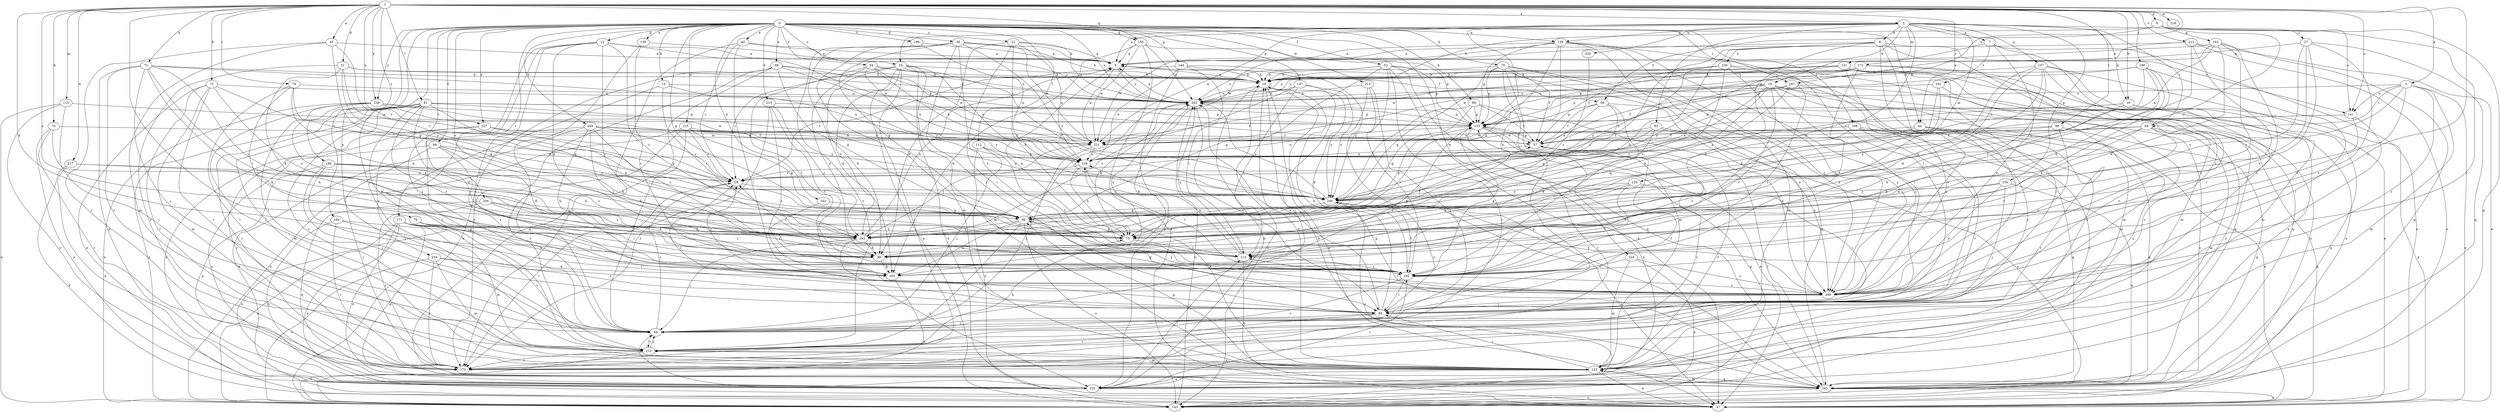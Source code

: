 strict digraph  {
0;
1;
2;
5;
6;
7;
8;
9;
12;
14;
16;
18;
19;
21;
24;
27;
28;
30;
31;
38;
39;
40;
44;
45;
47;
49;
52;
54;
56;
57;
66;
70;
71;
73;
74;
75;
76;
78;
80;
81;
83;
84;
85;
94;
99;
101;
103;
108;
112;
113;
115;
120;
121;
123;
129;
134;
139;
141;
143;
144;
147;
150;
153;
155;
157;
162;
163;
164;
171;
172;
173;
183;
186;
188;
190;
191;
192;
202;
204;
210;
211;
212;
213;
215;
216;
217;
218;
220;
221;
227;
230;
231;
234;
238;
240;
244;
247;
249;
0 -> 12  [label=b];
0 -> 14  [label=b];
0 -> 21  [label=c];
0 -> 24  [label=c];
0 -> 30  [label=d];
0 -> 39  [label=e];
0 -> 40  [label=e];
0 -> 44  [label=e];
0 -> 49  [label=f];
0 -> 52  [label=f];
0 -> 54  [label=f];
0 -> 66  [label=g];
0 -> 70  [label=h];
0 -> 94  [label=j];
0 -> 99  [label=k];
0 -> 101  [label=k];
0 -> 108  [label=l];
0 -> 112  [label=l];
0 -> 129  [label=n];
0 -> 139  [label=o];
0 -> 144  [label=p];
0 -> 147  [label=p];
0 -> 155  [label=q];
0 -> 164  [label=r];
0 -> 171  [label=r];
0 -> 183  [label=s];
0 -> 186  [label=t];
0 -> 202  [label=u];
0 -> 204  [label=v];
0 -> 210  [label=v];
0 -> 213  [label=w];
0 -> 215  [label=w];
0 -> 216  [label=w];
0 -> 227  [label=x];
0 -> 234  [label=y];
0 -> 238  [label=y];
0 -> 244  [label=z];
0 -> 247  [label=z];
1 -> 2  [label=a];
1 -> 5  [label=a];
1 -> 6  [label=a];
1 -> 16  [label=b];
1 -> 31  [label=d];
1 -> 38  [label=d];
1 -> 44  [label=e];
1 -> 45  [label=e];
1 -> 71  [label=h];
1 -> 73  [label=h];
1 -> 74  [label=h];
1 -> 76  [label=i];
1 -> 78  [label=i];
1 -> 80  [label=i];
1 -> 81  [label=i];
1 -> 115  [label=m];
1 -> 141  [label=o];
1 -> 155  [label=q];
1 -> 183  [label=s];
1 -> 188  [label=t];
1 -> 190  [label=t];
1 -> 211  [label=v];
1 -> 217  [label=w];
1 -> 218  [label=w];
1 -> 227  [label=x];
1 -> 238  [label=y];
1 -> 247  [label=z];
1 -> 249  [label=z];
2 -> 7  [label=a];
2 -> 8  [label=a];
2 -> 9  [label=a];
2 -> 16  [label=b];
2 -> 18  [label=b];
2 -> 24  [label=c];
2 -> 75  [label=h];
2 -> 83  [label=i];
2 -> 84  [label=i];
2 -> 120  [label=m];
2 -> 121  [label=m];
2 -> 129  [label=n];
2 -> 141  [label=o];
2 -> 150  [label=p];
2 -> 153  [label=p];
2 -> 157  [label=q];
2 -> 220  [label=w];
2 -> 221  [label=w];
5 -> 38  [label=d];
5 -> 47  [label=e];
5 -> 84  [label=i];
5 -> 123  [label=m];
5 -> 141  [label=o];
5 -> 202  [label=u];
5 -> 240  [label=y];
5 -> 249  [label=z];
6 -> 19  [label=b];
6 -> 27  [label=c];
6 -> 56  [label=f];
6 -> 85  [label=i];
6 -> 162  [label=q];
6 -> 163  [label=q];
6 -> 240  [label=y];
7 -> 47  [label=e];
7 -> 172  [label=r];
7 -> 173  [label=r];
7 -> 191  [label=t];
7 -> 249  [label=z];
8 -> 38  [label=d];
8 -> 75  [label=h];
8 -> 85  [label=i];
8 -> 141  [label=o];
8 -> 183  [label=s];
8 -> 212  [label=v];
8 -> 221  [label=w];
8 -> 230  [label=x];
8 -> 231  [label=x];
9 -> 19  [label=b];
9 -> 56  [label=f];
9 -> 202  [label=u];
9 -> 221  [label=w];
12 -> 9  [label=a];
12 -> 38  [label=d];
12 -> 94  [label=j];
12 -> 113  [label=l];
12 -> 183  [label=s];
12 -> 212  [label=v];
12 -> 221  [label=w];
12 -> 249  [label=z];
14 -> 183  [label=s];
14 -> 202  [label=u];
14 -> 212  [label=v];
14 -> 240  [label=y];
16 -> 47  [label=e];
16 -> 103  [label=k];
16 -> 134  [label=n];
16 -> 153  [label=p];
16 -> 163  [label=q];
18 -> 28  [label=c];
18 -> 75  [label=h];
18 -> 123  [label=m];
18 -> 134  [label=n];
18 -> 143  [label=o];
18 -> 153  [label=p];
18 -> 192  [label=t];
18 -> 202  [label=u];
18 -> 231  [label=x];
18 -> 249  [label=z];
19 -> 9  [label=a];
19 -> 47  [label=e];
19 -> 143  [label=o];
19 -> 163  [label=q];
19 -> 202  [label=u];
21 -> 9  [label=a];
21 -> 38  [label=d];
21 -> 75  [label=h];
21 -> 85  [label=i];
21 -> 134  [label=n];
21 -> 202  [label=u];
24 -> 19  [label=b];
24 -> 28  [label=c];
24 -> 38  [label=d];
24 -> 47  [label=e];
24 -> 123  [label=m];
24 -> 134  [label=n];
24 -> 143  [label=o];
24 -> 173  [label=r];
24 -> 183  [label=s];
24 -> 240  [label=y];
27 -> 9  [label=a];
27 -> 113  [label=l];
27 -> 163  [label=q];
27 -> 183  [label=s];
27 -> 192  [label=t];
27 -> 249  [label=z];
28 -> 173  [label=r];
28 -> 240  [label=y];
30 -> 9  [label=a];
30 -> 19  [label=b];
30 -> 66  [label=g];
30 -> 85  [label=i];
30 -> 103  [label=k];
30 -> 123  [label=m];
30 -> 192  [label=t];
30 -> 221  [label=w];
30 -> 240  [label=y];
31 -> 19  [label=b];
31 -> 28  [label=c];
31 -> 38  [label=d];
31 -> 173  [label=r];
31 -> 202  [label=u];
31 -> 240  [label=y];
38 -> 28  [label=c];
38 -> 103  [label=k];
38 -> 202  [label=u];
39 -> 19  [label=b];
39 -> 66  [label=g];
39 -> 134  [label=n];
39 -> 143  [label=o];
39 -> 153  [label=p];
39 -> 163  [label=q];
39 -> 173  [label=r];
40 -> 9  [label=a];
40 -> 28  [label=c];
40 -> 85  [label=i];
40 -> 173  [label=r];
40 -> 202  [label=u];
44 -> 47  [label=e];
44 -> 163  [label=q];
44 -> 173  [label=r];
44 -> 192  [label=t];
44 -> 221  [label=w];
45 -> 9  [label=a];
45 -> 28  [label=c];
45 -> 66  [label=g];
45 -> 123  [label=m];
45 -> 173  [label=r];
49 -> 38  [label=d];
49 -> 75  [label=h];
49 -> 134  [label=n];
49 -> 173  [label=r];
49 -> 231  [label=x];
49 -> 249  [label=z];
52 -> 19  [label=b];
52 -> 47  [label=e];
52 -> 66  [label=g];
52 -> 153  [label=p];
52 -> 163  [label=q];
52 -> 173  [label=r];
52 -> 202  [label=u];
52 -> 240  [label=y];
52 -> 249  [label=z];
54 -> 19  [label=b];
54 -> 38  [label=d];
54 -> 134  [label=n];
54 -> 192  [label=t];
54 -> 202  [label=u];
54 -> 221  [label=w];
54 -> 240  [label=y];
56 -> 57  [label=f];
56 -> 66  [label=g];
56 -> 134  [label=n];
56 -> 153  [label=p];
56 -> 192  [label=t];
56 -> 231  [label=x];
57 -> 134  [label=n];
57 -> 153  [label=p];
57 -> 173  [label=r];
66 -> 75  [label=h];
66 -> 103  [label=k];
66 -> 143  [label=o];
66 -> 153  [label=p];
66 -> 183  [label=s];
66 -> 202  [label=u];
66 -> 212  [label=v];
66 -> 249  [label=z];
70 -> 19  [label=b];
70 -> 57  [label=f];
70 -> 66  [label=g];
70 -> 85  [label=i];
70 -> 123  [label=m];
70 -> 153  [label=p];
70 -> 163  [label=q];
70 -> 249  [label=z];
71 -> 19  [label=b];
71 -> 94  [label=j];
71 -> 113  [label=l];
71 -> 134  [label=n];
71 -> 183  [label=s];
71 -> 192  [label=t];
71 -> 212  [label=v];
71 -> 231  [label=x];
73 -> 47  [label=e];
73 -> 66  [label=g];
73 -> 123  [label=m];
73 -> 173  [label=r];
73 -> 183  [label=s];
73 -> 202  [label=u];
73 -> 212  [label=v];
74 -> 75  [label=h];
74 -> 173  [label=r];
74 -> 221  [label=w];
74 -> 231  [label=x];
75 -> 113  [label=l];
76 -> 75  [label=h];
76 -> 103  [label=k];
76 -> 113  [label=l];
76 -> 231  [label=x];
78 -> 66  [label=g];
78 -> 75  [label=h];
78 -> 103  [label=k];
78 -> 202  [label=u];
78 -> 212  [label=v];
80 -> 28  [label=c];
80 -> 163  [label=q];
80 -> 221  [label=w];
80 -> 249  [label=z];
81 -> 38  [label=d];
81 -> 57  [label=f];
81 -> 75  [label=h];
81 -> 103  [label=k];
81 -> 123  [label=m];
81 -> 134  [label=n];
81 -> 143  [label=o];
81 -> 153  [label=p];
81 -> 173  [label=r];
81 -> 192  [label=t];
81 -> 212  [label=v];
83 -> 28  [label=c];
83 -> 38  [label=d];
83 -> 57  [label=f];
83 -> 143  [label=o];
83 -> 249  [label=z];
84 -> 38  [label=d];
84 -> 47  [label=e];
84 -> 57  [label=f];
84 -> 75  [label=h];
84 -> 123  [label=m];
84 -> 192  [label=t];
84 -> 221  [label=w];
85 -> 19  [label=b];
85 -> 28  [label=c];
85 -> 94  [label=j];
85 -> 173  [label=r];
85 -> 202  [label=u];
85 -> 240  [label=y];
94 -> 28  [label=c];
94 -> 57  [label=f];
94 -> 212  [label=v];
99 -> 57  [label=f];
99 -> 66  [label=g];
99 -> 153  [label=p];
99 -> 240  [label=y];
99 -> 249  [label=z];
101 -> 66  [label=g];
101 -> 192  [label=t];
103 -> 28  [label=c];
103 -> 143  [label=o];
103 -> 153  [label=p];
108 -> 57  [label=f];
108 -> 66  [label=g];
108 -> 94  [label=j];
108 -> 163  [label=q];
108 -> 212  [label=v];
112 -> 94  [label=j];
112 -> 134  [label=n];
112 -> 143  [label=o];
112 -> 192  [label=t];
113 -> 9  [label=a];
113 -> 134  [label=n];
113 -> 163  [label=q];
113 -> 192  [label=t];
113 -> 202  [label=u];
115 -> 94  [label=j];
115 -> 143  [label=o];
115 -> 153  [label=p];
115 -> 231  [label=x];
120 -> 75  [label=h];
120 -> 85  [label=i];
120 -> 183  [label=s];
120 -> 192  [label=t];
120 -> 240  [label=y];
121 -> 19  [label=b];
121 -> 85  [label=i];
121 -> 123  [label=m];
121 -> 143  [label=o];
121 -> 163  [label=q];
121 -> 202  [label=u];
121 -> 221  [label=w];
121 -> 240  [label=y];
121 -> 249  [label=z];
123 -> 19  [label=b];
123 -> 47  [label=e];
123 -> 57  [label=f];
123 -> 66  [label=g];
123 -> 85  [label=i];
123 -> 134  [label=n];
123 -> 163  [label=q];
123 -> 212  [label=v];
123 -> 231  [label=x];
129 -> 9  [label=a];
129 -> 66  [label=g];
129 -> 75  [label=h];
129 -> 85  [label=i];
129 -> 94  [label=j];
129 -> 123  [label=m];
129 -> 153  [label=p];
129 -> 221  [label=w];
129 -> 249  [label=z];
134 -> 28  [label=c];
134 -> 75  [label=h];
134 -> 192  [label=t];
139 -> 9  [label=a];
139 -> 94  [label=j];
139 -> 192  [label=t];
141 -> 57  [label=f];
141 -> 85  [label=i];
141 -> 113  [label=l];
141 -> 134  [label=n];
143 -> 153  [label=p];
143 -> 202  [label=u];
144 -> 19  [label=b];
144 -> 28  [label=c];
144 -> 113  [label=l];
144 -> 134  [label=n];
144 -> 163  [label=q];
144 -> 231  [label=x];
147 -> 94  [label=j];
147 -> 113  [label=l];
147 -> 183  [label=s];
147 -> 202  [label=u];
147 -> 240  [label=y];
150 -> 94  [label=j];
150 -> 113  [label=l];
150 -> 163  [label=q];
150 -> 240  [label=y];
150 -> 249  [label=z];
153 -> 47  [label=e];
153 -> 57  [label=f];
153 -> 134  [label=n];
153 -> 173  [label=r];
153 -> 231  [label=x];
155 -> 9  [label=a];
155 -> 47  [label=e];
155 -> 103  [label=k];
155 -> 153  [label=p];
155 -> 202  [label=u];
155 -> 221  [label=w];
157 -> 19  [label=b];
157 -> 38  [label=d];
157 -> 47  [label=e];
157 -> 75  [label=h];
157 -> 113  [label=l];
157 -> 123  [label=m];
157 -> 183  [label=s];
157 -> 231  [label=x];
162 -> 9  [label=a];
162 -> 38  [label=d];
162 -> 134  [label=n];
162 -> 163  [label=q];
162 -> 192  [label=t];
162 -> 202  [label=u];
162 -> 249  [label=z];
163 -> 19  [label=b];
163 -> 47  [label=e];
163 -> 57  [label=f];
163 -> 123  [label=m];
163 -> 143  [label=o];
164 -> 85  [label=i];
164 -> 173  [label=r];
164 -> 183  [label=s];
164 -> 231  [label=x];
171 -> 47  [label=e];
171 -> 75  [label=h];
171 -> 113  [label=l];
171 -> 123  [label=m];
171 -> 143  [label=o];
171 -> 163  [label=q];
171 -> 192  [label=t];
171 -> 212  [label=v];
171 -> 231  [label=x];
172 -> 19  [label=b];
172 -> 143  [label=o];
172 -> 153  [label=p];
172 -> 163  [label=q];
172 -> 192  [label=t];
172 -> 202  [label=u];
172 -> 221  [label=w];
183 -> 9  [label=a];
183 -> 38  [label=d];
183 -> 57  [label=f];
183 -> 94  [label=j];
183 -> 231  [label=x];
186 -> 9  [label=a];
186 -> 134  [label=n];
186 -> 212  [label=v];
188 -> 28  [label=c];
188 -> 75  [label=h];
188 -> 85  [label=i];
188 -> 94  [label=j];
188 -> 163  [label=q];
188 -> 183  [label=s];
190 -> 19  [label=b];
190 -> 75  [label=h];
190 -> 85  [label=i];
190 -> 103  [label=k];
190 -> 134  [label=n];
190 -> 153  [label=p];
190 -> 240  [label=y];
191 -> 75  [label=h];
191 -> 113  [label=l];
191 -> 202  [label=u];
191 -> 212  [label=v];
192 -> 19  [label=b];
192 -> 85  [label=i];
192 -> 153  [label=p];
192 -> 212  [label=v];
192 -> 249  [label=z];
202 -> 9  [label=a];
202 -> 75  [label=h];
202 -> 85  [label=i];
202 -> 103  [label=k];
202 -> 153  [label=p];
204 -> 38  [label=d];
204 -> 66  [label=g];
204 -> 163  [label=q];
204 -> 173  [label=r];
204 -> 183  [label=s];
210 -> 153  [label=p];
210 -> 173  [label=r];
210 -> 183  [label=s];
210 -> 192  [label=t];
210 -> 249  [label=z];
211 -> 9  [label=a];
211 -> 47  [label=e];
211 -> 113  [label=l];
211 -> 143  [label=o];
211 -> 153  [label=p];
211 -> 249  [label=z];
212 -> 75  [label=h];
212 -> 94  [label=j];
212 -> 123  [label=m];
212 -> 143  [label=o];
212 -> 173  [label=r];
213 -> 94  [label=j];
213 -> 192  [label=t];
213 -> 202  [label=u];
213 -> 240  [label=y];
215 -> 28  [label=c];
215 -> 57  [label=f];
215 -> 66  [label=g];
215 -> 94  [label=j];
215 -> 143  [label=o];
215 -> 212  [label=v];
215 -> 240  [label=y];
216 -> 123  [label=m];
216 -> 143  [label=o];
216 -> 192  [label=t];
216 -> 249  [label=z];
217 -> 28  [label=c];
217 -> 47  [label=e];
217 -> 75  [label=h];
217 -> 231  [label=x];
220 -> 183  [label=s];
221 -> 94  [label=j];
221 -> 134  [label=n];
221 -> 183  [label=s];
227 -> 57  [label=f];
227 -> 173  [label=r];
227 -> 221  [label=w];
227 -> 231  [label=x];
227 -> 240  [label=y];
230 -> 19  [label=b];
230 -> 57  [label=f];
230 -> 123  [label=m];
230 -> 173  [label=r];
230 -> 183  [label=s];
230 -> 240  [label=y];
230 -> 249  [label=z];
231 -> 19  [label=b];
231 -> 94  [label=j];
231 -> 113  [label=l];
231 -> 192  [label=t];
234 -> 103  [label=k];
234 -> 123  [label=m];
234 -> 143  [label=o];
234 -> 173  [label=r];
234 -> 249  [label=z];
238 -> 85  [label=i];
238 -> 94  [label=j];
238 -> 143  [label=o];
238 -> 153  [label=p];
238 -> 183  [label=s];
238 -> 221  [label=w];
238 -> 240  [label=y];
240 -> 47  [label=e];
240 -> 66  [label=g];
240 -> 143  [label=o];
240 -> 192  [label=t];
240 -> 202  [label=u];
244 -> 28  [label=c];
244 -> 47  [label=e];
244 -> 57  [label=f];
244 -> 94  [label=j];
244 -> 103  [label=k];
244 -> 113  [label=l];
244 -> 183  [label=s];
244 -> 221  [label=w];
247 -> 57  [label=f];
247 -> 192  [label=t];
247 -> 202  [label=u];
247 -> 231  [label=x];
247 -> 240  [label=y];
247 -> 249  [label=z];
249 -> 66  [label=g];
249 -> 85  [label=i];
249 -> 113  [label=l];
249 -> 240  [label=y];
}
